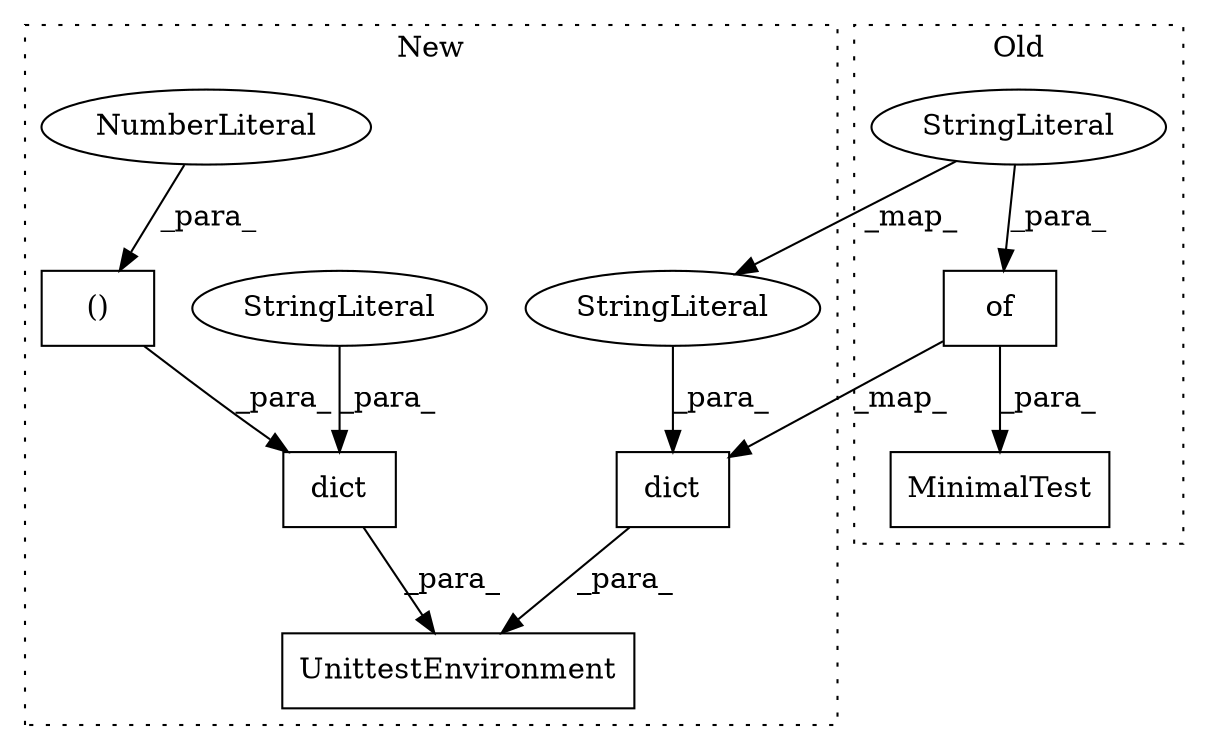 digraph G {
subgraph cluster0 {
1 [label="MinimalTest" a="32" s="3082,3149" l="12,1" shape="box"];
6 [label="of" a="32" s="3098,3147" l="3,2" shape="box"];
9 [label="StringLiteral" a="45" s="3101" l="5" shape="ellipse"];
label = "Old";
style="dotted";
}
subgraph cluster1 {
2 [label="dict" a="32" s="3401,3444" l="5,2" shape="box"];
3 [label="()" a="106" s="3419" l="25" shape="box"];
4 [label="NumberLiteral" a="34" s="3443" l="1" shape="ellipse"];
5 [label="UnittestEnvironment" a="32" s="3381,3502" l="20,1" shape="box"];
7 [label="dict" a="32" s="3447,3500" l="5,2" shape="box"];
8 [label="StringLiteral" a="45" s="3406" l="7" shape="ellipse"];
10 [label="StringLiteral" a="45" s="3452" l="7" shape="ellipse"];
label = "New";
style="dotted";
}
2 -> 5 [label="_para_"];
3 -> 2 [label="_para_"];
4 -> 3 [label="_para_"];
6 -> 1 [label="_para_"];
6 -> 7 [label="_map_"];
7 -> 5 [label="_para_"];
8 -> 2 [label="_para_"];
9 -> 6 [label="_para_"];
9 -> 10 [label="_map_"];
10 -> 7 [label="_para_"];
}